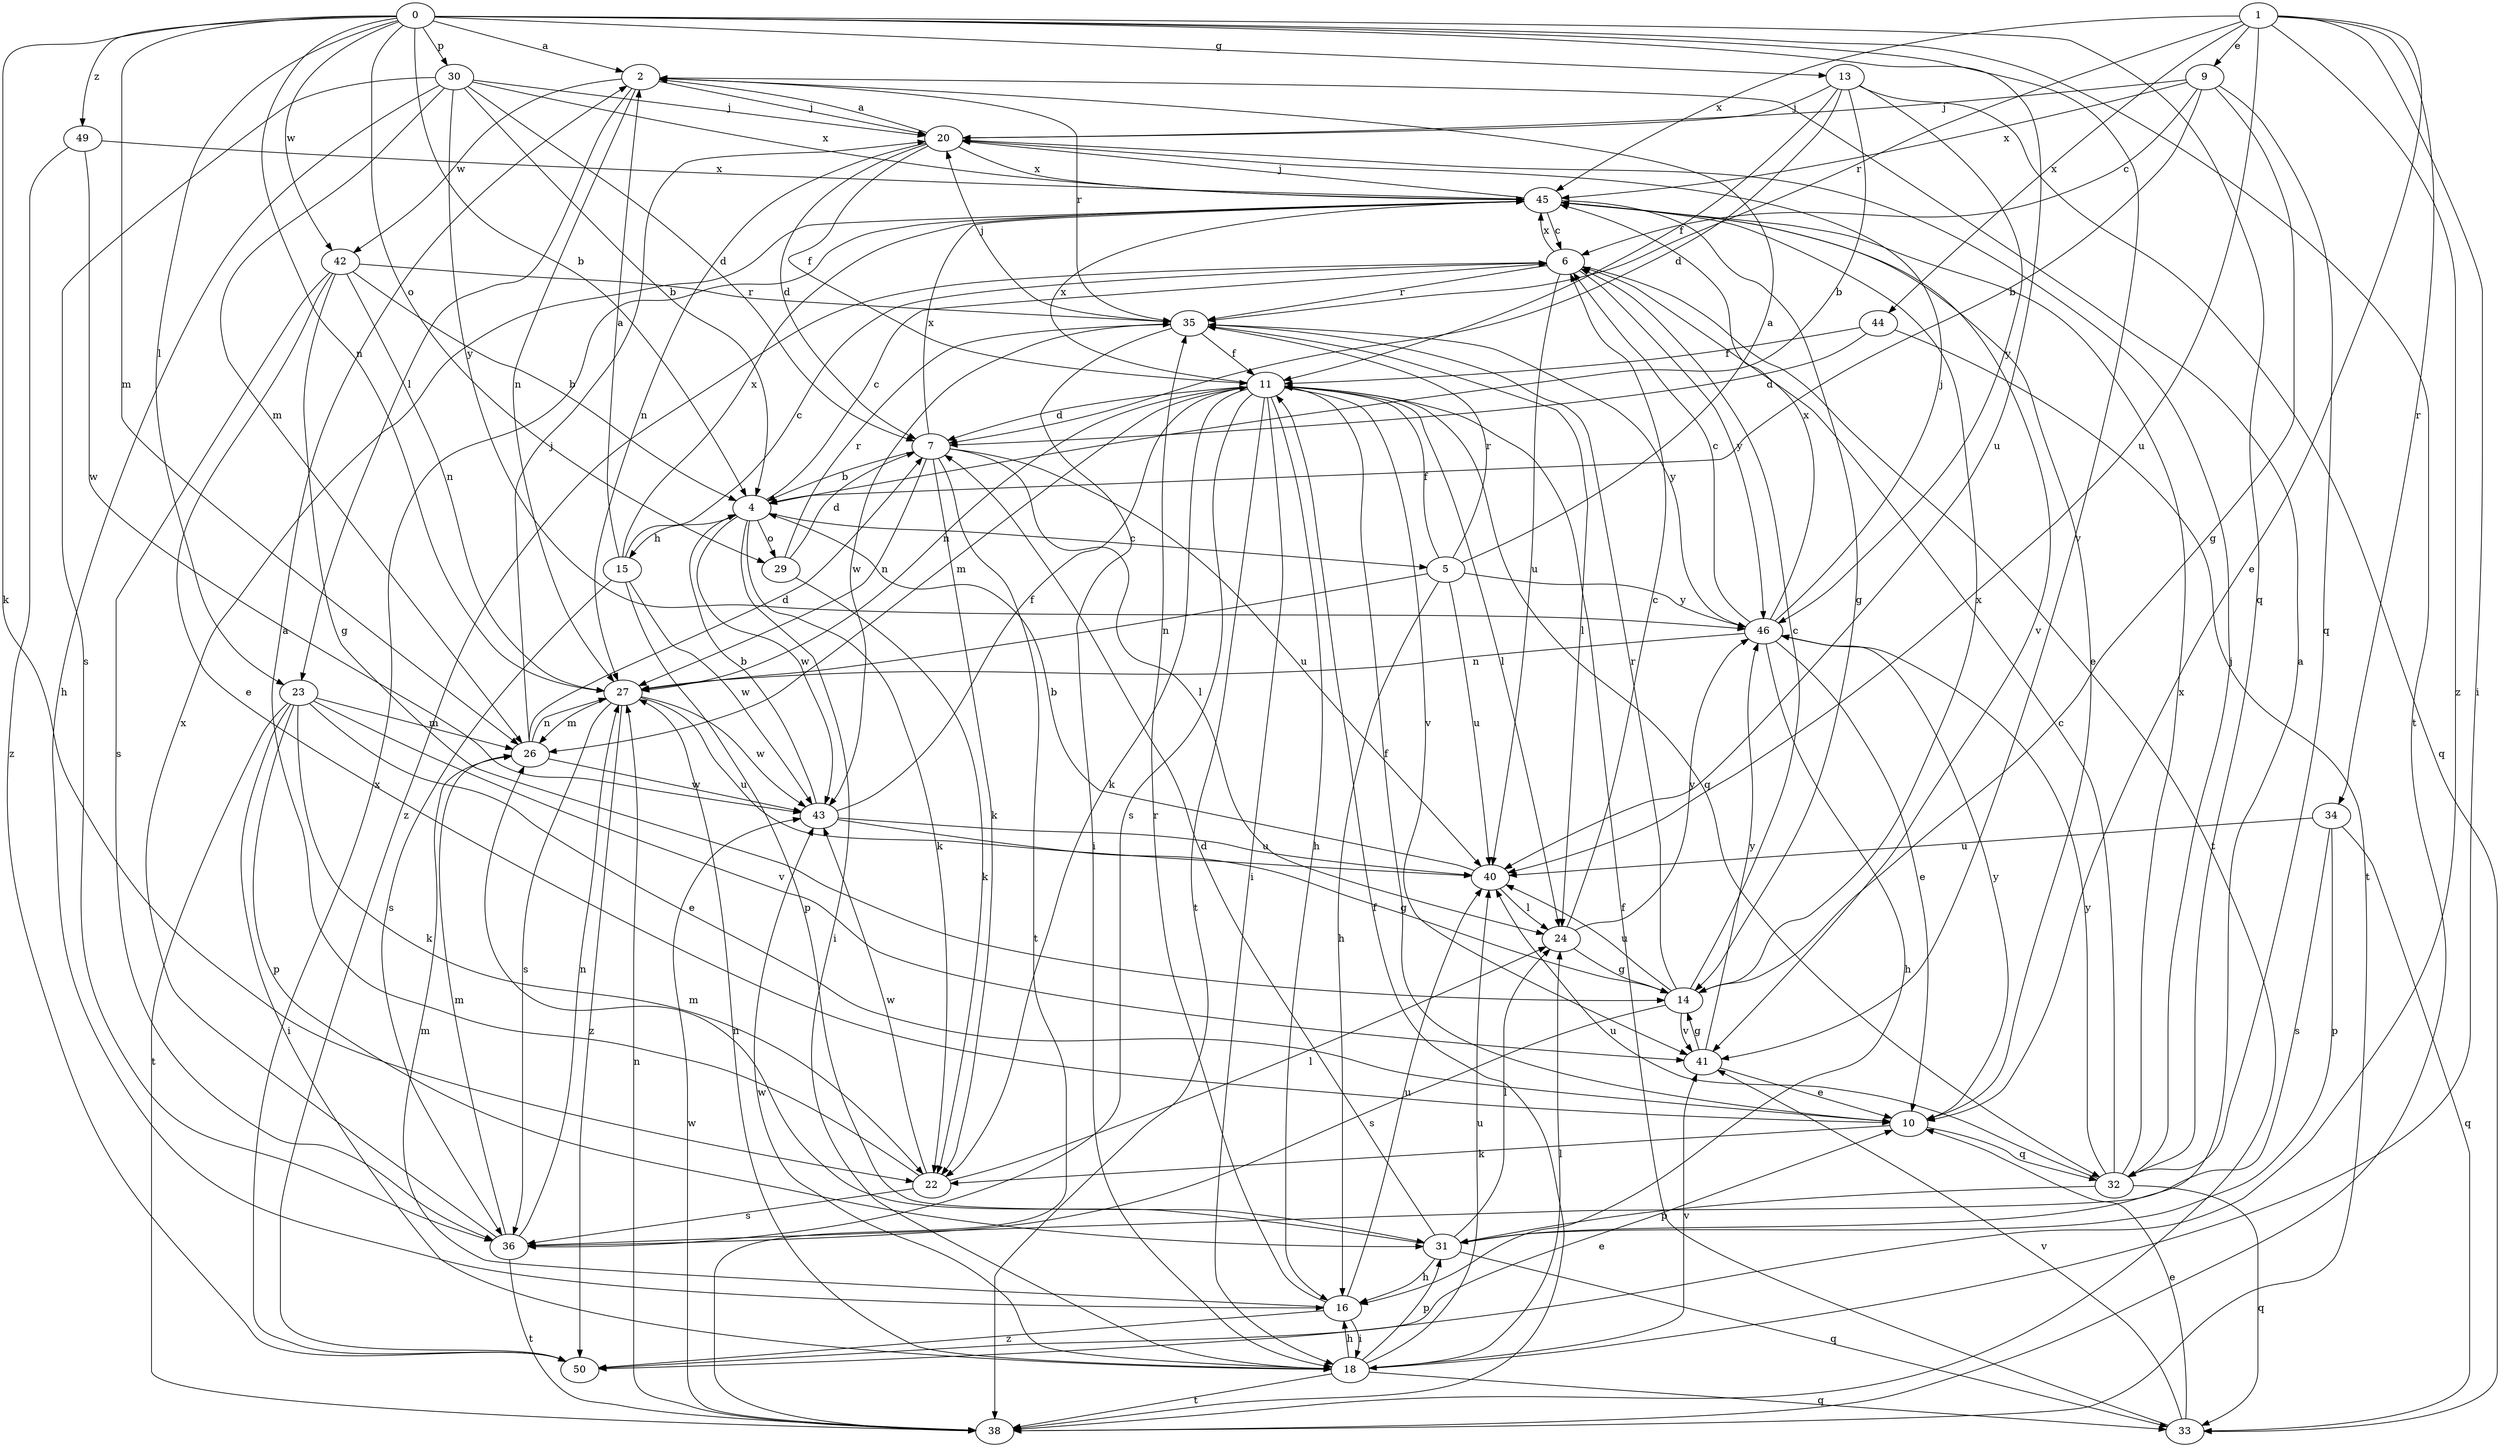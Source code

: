 strict digraph  {
0;
1;
2;
4;
5;
6;
7;
9;
10;
11;
13;
14;
15;
16;
18;
20;
22;
23;
24;
26;
27;
29;
30;
31;
32;
33;
34;
35;
36;
38;
40;
41;
42;
43;
44;
45;
46;
49;
50;
0 -> 2  [label=a];
0 -> 4  [label=b];
0 -> 13  [label=g];
0 -> 22  [label=k];
0 -> 23  [label=l];
0 -> 26  [label=m];
0 -> 27  [label=n];
0 -> 29  [label=o];
0 -> 30  [label=p];
0 -> 32  [label=q];
0 -> 38  [label=t];
0 -> 40  [label=u];
0 -> 41  [label=v];
0 -> 42  [label=w];
0 -> 49  [label=z];
1 -> 9  [label=e];
1 -> 10  [label=e];
1 -> 18  [label=i];
1 -> 34  [label=r];
1 -> 35  [label=r];
1 -> 40  [label=u];
1 -> 44  [label=x];
1 -> 45  [label=x];
1 -> 50  [label=z];
2 -> 20  [label=j];
2 -> 23  [label=l];
2 -> 27  [label=n];
2 -> 35  [label=r];
2 -> 42  [label=w];
4 -> 5  [label=c];
4 -> 6  [label=c];
4 -> 15  [label=h];
4 -> 18  [label=i];
4 -> 22  [label=k];
4 -> 29  [label=o];
4 -> 43  [label=w];
5 -> 2  [label=a];
5 -> 11  [label=f];
5 -> 16  [label=h];
5 -> 27  [label=n];
5 -> 35  [label=r];
5 -> 40  [label=u];
5 -> 46  [label=y];
6 -> 35  [label=r];
6 -> 38  [label=t];
6 -> 40  [label=u];
6 -> 45  [label=x];
6 -> 46  [label=y];
6 -> 50  [label=z];
7 -> 4  [label=b];
7 -> 22  [label=k];
7 -> 24  [label=l];
7 -> 27  [label=n];
7 -> 38  [label=t];
7 -> 40  [label=u];
7 -> 45  [label=x];
9 -> 4  [label=b];
9 -> 6  [label=c];
9 -> 14  [label=g];
9 -> 20  [label=j];
9 -> 32  [label=q];
9 -> 45  [label=x];
10 -> 11  [label=f];
10 -> 22  [label=k];
10 -> 32  [label=q];
10 -> 46  [label=y];
11 -> 7  [label=d];
11 -> 16  [label=h];
11 -> 18  [label=i];
11 -> 22  [label=k];
11 -> 24  [label=l];
11 -> 26  [label=m];
11 -> 27  [label=n];
11 -> 32  [label=q];
11 -> 36  [label=s];
11 -> 38  [label=t];
11 -> 41  [label=v];
11 -> 45  [label=x];
13 -> 4  [label=b];
13 -> 7  [label=d];
13 -> 11  [label=f];
13 -> 20  [label=j];
13 -> 33  [label=q];
13 -> 46  [label=y];
14 -> 6  [label=c];
14 -> 35  [label=r];
14 -> 36  [label=s];
14 -> 40  [label=u];
14 -> 41  [label=v];
14 -> 45  [label=x];
15 -> 2  [label=a];
15 -> 6  [label=c];
15 -> 31  [label=p];
15 -> 36  [label=s];
15 -> 43  [label=w];
15 -> 45  [label=x];
16 -> 18  [label=i];
16 -> 26  [label=m];
16 -> 35  [label=r];
16 -> 40  [label=u];
16 -> 50  [label=z];
18 -> 16  [label=h];
18 -> 24  [label=l];
18 -> 27  [label=n];
18 -> 31  [label=p];
18 -> 33  [label=q];
18 -> 38  [label=t];
18 -> 40  [label=u];
18 -> 41  [label=v];
18 -> 43  [label=w];
20 -> 2  [label=a];
20 -> 7  [label=d];
20 -> 11  [label=f];
20 -> 27  [label=n];
20 -> 45  [label=x];
22 -> 2  [label=a];
22 -> 24  [label=l];
22 -> 36  [label=s];
22 -> 43  [label=w];
23 -> 10  [label=e];
23 -> 18  [label=i];
23 -> 22  [label=k];
23 -> 26  [label=m];
23 -> 31  [label=p];
23 -> 38  [label=t];
23 -> 41  [label=v];
24 -> 6  [label=c];
24 -> 14  [label=g];
24 -> 46  [label=y];
26 -> 7  [label=d];
26 -> 20  [label=j];
26 -> 27  [label=n];
26 -> 43  [label=w];
27 -> 26  [label=m];
27 -> 36  [label=s];
27 -> 40  [label=u];
27 -> 43  [label=w];
27 -> 50  [label=z];
29 -> 7  [label=d];
29 -> 22  [label=k];
29 -> 35  [label=r];
30 -> 4  [label=b];
30 -> 7  [label=d];
30 -> 16  [label=h];
30 -> 20  [label=j];
30 -> 26  [label=m];
30 -> 36  [label=s];
30 -> 45  [label=x];
30 -> 46  [label=y];
31 -> 2  [label=a];
31 -> 7  [label=d];
31 -> 16  [label=h];
31 -> 24  [label=l];
31 -> 26  [label=m];
31 -> 33  [label=q];
32 -> 6  [label=c];
32 -> 20  [label=j];
32 -> 31  [label=p];
32 -> 33  [label=q];
32 -> 40  [label=u];
32 -> 45  [label=x];
32 -> 46  [label=y];
33 -> 10  [label=e];
33 -> 11  [label=f];
33 -> 41  [label=v];
34 -> 31  [label=p];
34 -> 33  [label=q];
34 -> 36  [label=s];
34 -> 40  [label=u];
35 -> 11  [label=f];
35 -> 18  [label=i];
35 -> 20  [label=j];
35 -> 24  [label=l];
35 -> 43  [label=w];
35 -> 46  [label=y];
36 -> 26  [label=m];
36 -> 27  [label=n];
36 -> 38  [label=t];
36 -> 45  [label=x];
38 -> 11  [label=f];
38 -> 27  [label=n];
38 -> 43  [label=w];
40 -> 4  [label=b];
40 -> 24  [label=l];
41 -> 10  [label=e];
41 -> 14  [label=g];
41 -> 46  [label=y];
42 -> 4  [label=b];
42 -> 10  [label=e];
42 -> 14  [label=g];
42 -> 27  [label=n];
42 -> 35  [label=r];
42 -> 36  [label=s];
43 -> 4  [label=b];
43 -> 11  [label=f];
43 -> 14  [label=g];
43 -> 40  [label=u];
44 -> 7  [label=d];
44 -> 11  [label=f];
44 -> 38  [label=t];
45 -> 6  [label=c];
45 -> 10  [label=e];
45 -> 14  [label=g];
45 -> 20  [label=j];
45 -> 41  [label=v];
46 -> 6  [label=c];
46 -> 10  [label=e];
46 -> 16  [label=h];
46 -> 20  [label=j];
46 -> 27  [label=n];
46 -> 45  [label=x];
49 -> 43  [label=w];
49 -> 45  [label=x];
49 -> 50  [label=z];
50 -> 10  [label=e];
50 -> 45  [label=x];
}
